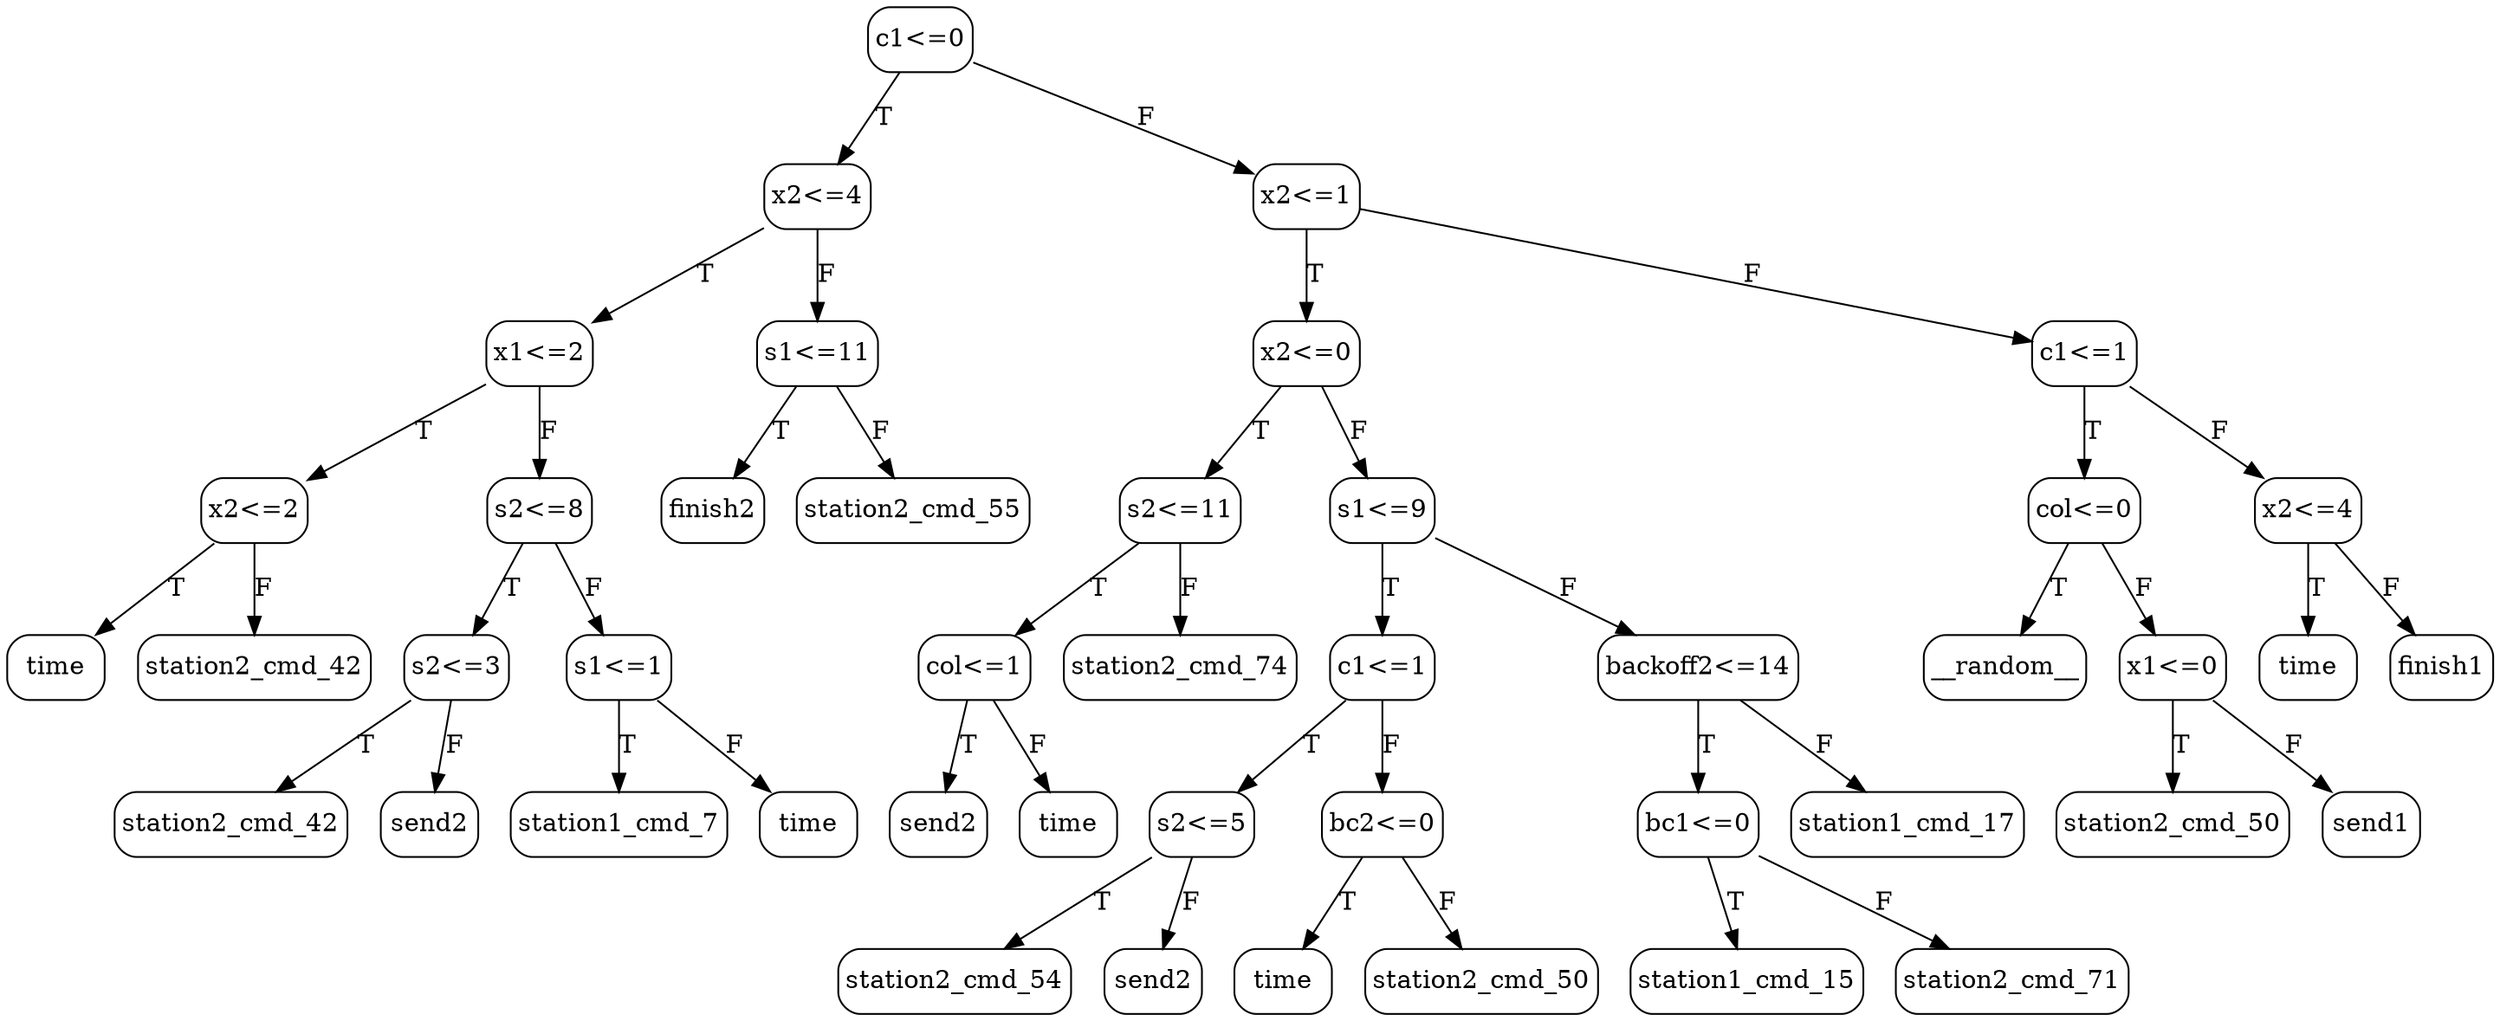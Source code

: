 // decision tree
digraph {
	7 [label=time margin="0.05,0.05" shape=box style=rounded]
	8 [label=station2_cmd_42 margin="0.05,0.05" shape=box style=rounded]
	5 [label="x2<=2" margin="0.05,0.05" shape=box style=rounded]
	5 -> 7 [label=T]
	5 -> 8 [label=F]
	14 [label=station2_cmd_42 margin="0.05,0.05" shape=box style=rounded]
	15 [label=send2 margin="0.05,0.05" shape=box style=rounded]
	13 [label="s2<=3" margin="0.05,0.05" shape=box style=rounded]
	13 -> 14 [label=T]
	13 -> 15 [label=F]
	17 [label=station1_cmd_7 margin="0.05,0.05" shape=box style=rounded]
	18 [label=time margin="0.05,0.05" shape=box style=rounded]
	16 [label="s1<=1" margin="0.05,0.05" shape=box style=rounded]
	16 -> 17 [label=T]
	16 -> 18 [label=F]
	12 [label="s2<=8" margin="0.05,0.05" shape=box style=rounded]
	12 -> 13 [label=T]
	12 -> 16 [label=F]
	2 [label="x1<=2" margin="0.05,0.05" shape=box style=rounded]
	2 -> 5 [label=T]
	2 -> 12 [label=F]
	66 [label=finish2 margin="0.05,0.05" shape=box style=rounded]
	97 [label=station2_cmd_55 margin="0.05,0.05" shape=box style=rounded]
	65 [label="s1<=11" margin="0.05,0.05" shape=box style=rounded]
	65 -> 66 [label=T]
	65 -> 97 [label=F]
	1 [label="x2<=4" margin="0.05,0.05" shape=box style=rounded]
	1 -> 2 [label=T]
	1 -> 65 [label=F]
	134 [label=send2 margin="0.05,0.05" shape=box style=rounded]
	135 [label=time margin="0.05,0.05" shape=box style=rounded]
	132 [label="col<=1" margin="0.05,0.05" shape=box style=rounded]
	132 -> 134 [label=T]
	132 -> 135 [label=F]
	139 [label=station2_cmd_74 margin="0.05,0.05" shape=box style=rounded]
	130 [label="s2<=11" margin="0.05,0.05" shape=box style=rounded]
	130 -> 132 [label=T]
	130 -> 139 [label=F]
	165 [label=station2_cmd_54 margin="0.05,0.05" shape=box style=rounded]
	166 [label=send2 margin="0.05,0.05" shape=box style=rounded]
	163 [label="s2<=5" margin="0.05,0.05" shape=box style=rounded]
	163 -> 165 [label=T]
	163 -> 166 [label=F]
	171 [label=time margin="0.05,0.05" shape=box style=rounded]
	174 [label=station2_cmd_50 margin="0.05,0.05" shape=box style=rounded]
	170 [label="bc2<=0" margin="0.05,0.05" shape=box style=rounded]
	170 -> 171 [label=T]
	170 -> 174 [label=F]
	162 [label="c1<=1" margin="0.05,0.05" shape=box style=rounded]
	162 -> 163 [label=T]
	162 -> 170 [label=F]
	180 [label=station1_cmd_15 margin="0.05,0.05" shape=box style=rounded]
	181 [label=station2_cmd_71 margin="0.05,0.05" shape=box style=rounded]
	178 [label="bc1<=0" margin="0.05,0.05" shape=box style=rounded]
	178 -> 180 [label=T]
	178 -> 181 [label=F]
	185 [label=station1_cmd_17 margin="0.05,0.05" shape=box style=rounded]
	177 [label="backoff2<=14" margin="0.05,0.05" shape=box style=rounded]
	177 -> 178 [label=T]
	177 -> 185 [label=F]
	161 [label="s1<=9" margin="0.05,0.05" shape=box style=rounded]
	161 -> 162 [label=T]
	161 -> 177 [label=F]
	129 [label="x2<=0" margin="0.05,0.05" shape=box style=rounded]
	129 -> 130 [label=T]
	129 -> 161 [label=F]
	194 [label=__random__ margin="0.05,0.05" shape=box style=rounded]
	212 [label=station2_cmd_50 margin="0.05,0.05" shape=box style=rounded]
	213 [label=send1 margin="0.05,0.05" shape=box style=rounded]
	209 [label="x1<=0" margin="0.05,0.05" shape=box style=rounded]
	209 -> 212 [label=T]
	209 -> 213 [label=F]
	193 [label="col<=0" margin="0.05,0.05" shape=box style=rounded]
	193 -> 194 [label=T]
	193 -> 209 [label=F]
	225 [label=time margin="0.05,0.05" shape=box style=rounded]
	240 [label=finish1 margin="0.05,0.05" shape=box style=rounded]
	224 [label="x2<=4" margin="0.05,0.05" shape=box style=rounded]
	224 -> 225 [label=T]
	224 -> 240 [label=F]
	192 [label="c1<=1" margin="0.05,0.05" shape=box style=rounded]
	192 -> 193 [label=T]
	192 -> 224 [label=F]
	128 [label="x2<=1" margin="0.05,0.05" shape=box style=rounded]
	128 -> 129 [label=T]
	128 -> 192 [label=F]
	0 [label="c1<=0" margin="0.05,0.05" shape=box style=rounded]
	0 -> 1 [label=T]
	0 -> 128 [label=F]
}
